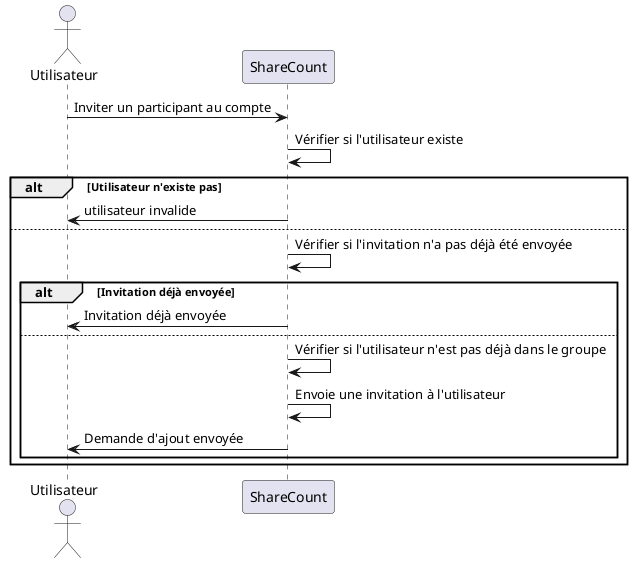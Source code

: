 @startuml  Inviter un participant au compte de depenses

actor Utilisateur as user
participant ShareCount as sc

user -> sc : Inviter un participant au compte
sc -> sc : Vérifier si l'utilisateur existe

alt Utilisateur n'existe pas
sc -> user : utilisateur invalide
else

sc -> sc : Vérifier si l'invitation n'a pas déjà été envoyée

alt Invitation déjà envoyée
sc -> user : Invitation déjà envoyée
else

sc -> sc : Vérifier si l'utilisateur n'est pas déjà dans le groupe
sc -> sc : Envoie une invitation à l'utilisateur
sc -> user : Demande d'ajout envoyée

end
end

@enduml